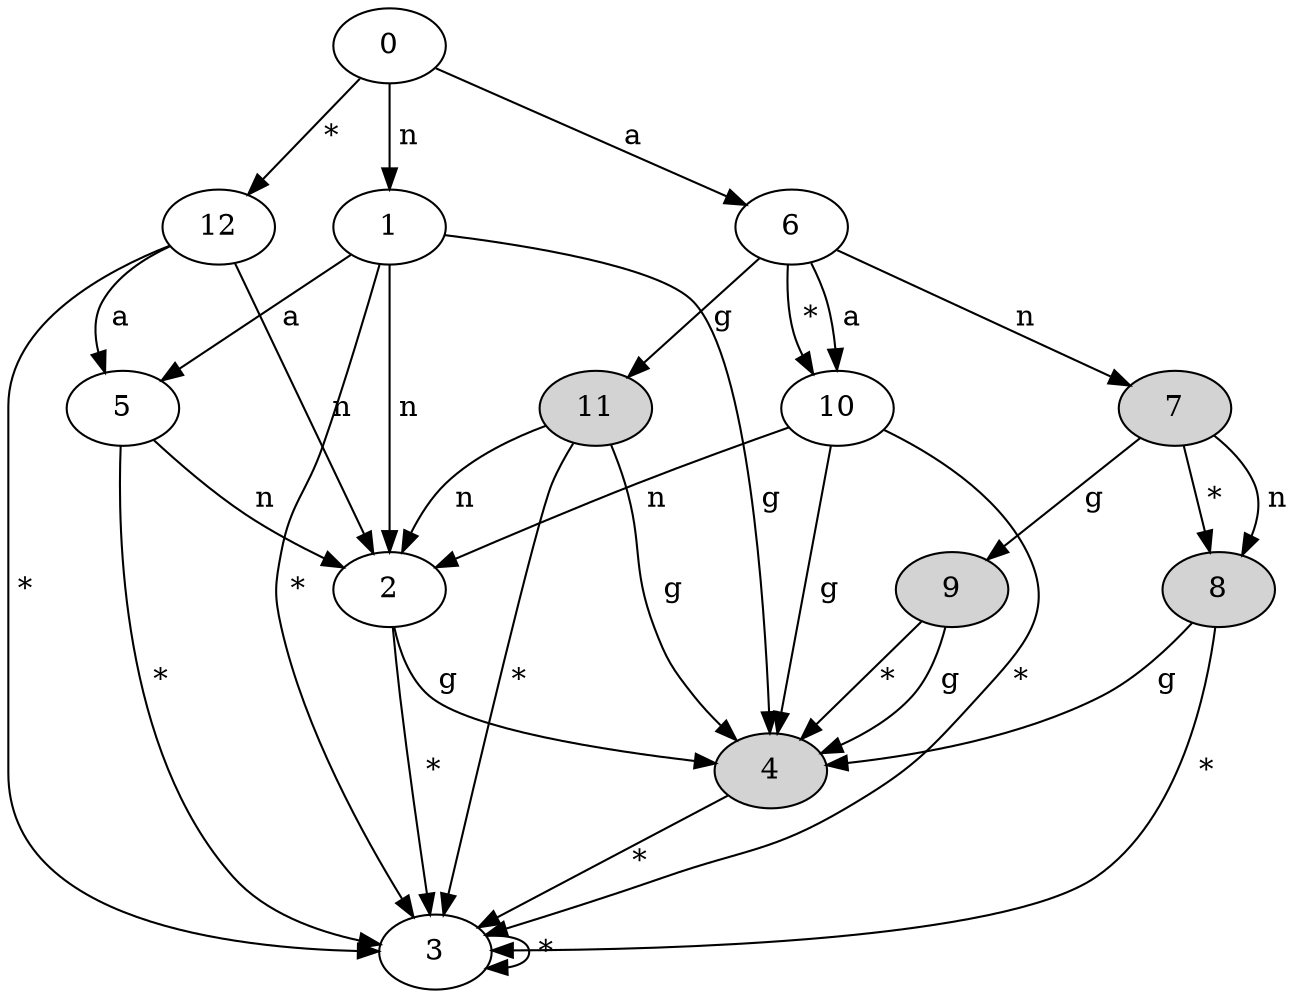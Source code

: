 digraph G {
	0 -> 1 [label=" n "]
	0 -> 6 [label=" a "]
	0 -> 12 [label=" * "]
	1 -> 2 [label=" n "]
	1 -> 3 [label=" * "]
	1 -> 5 [label=" a "]
	1 -> 4 [label=" g "]
	2 -> 3 [label=" * "]
	2 -> 4 [label=" g "]
	3 -> 3 [label=" * "]
	4 -> 3 [label=" * "]
	5 -> 2 [label=" n "]
	5 -> 3 [label=" * "]
	6 -> 7 [label=" n "]
	6 -> 10 [label=" * "]
	6 -> 10 [label=" a "]
	6 -> 11 [label=" g "]
	7 -> 8 [label=" n "]
	7 -> 8 [label=" * "]
	7 -> 9 [label=" g "]
	8 -> 3 [label=" * "]
	8 -> 4 [label=" g "]
	9 -> 4 [label=" * "]
	9 -> 4 [label=" g "]
	10 -> 2 [label=" n "]
	10 -> 3 [label=" * "]
	10 -> 4 [label=" g "]
	11 -> 2 [label=" n "]
	11 -> 3 [label=" * "]
	11 -> 4 [label=" g "]
	12 -> 2 [label=" n "]
	12 -> 5 [label=" a "]
	12 -> 3 [label=" * "]
	4 [style=filled]
	7 [style=filled]
	8 [style=filled]
	9 [style=filled]
	11 [style=filled]
}